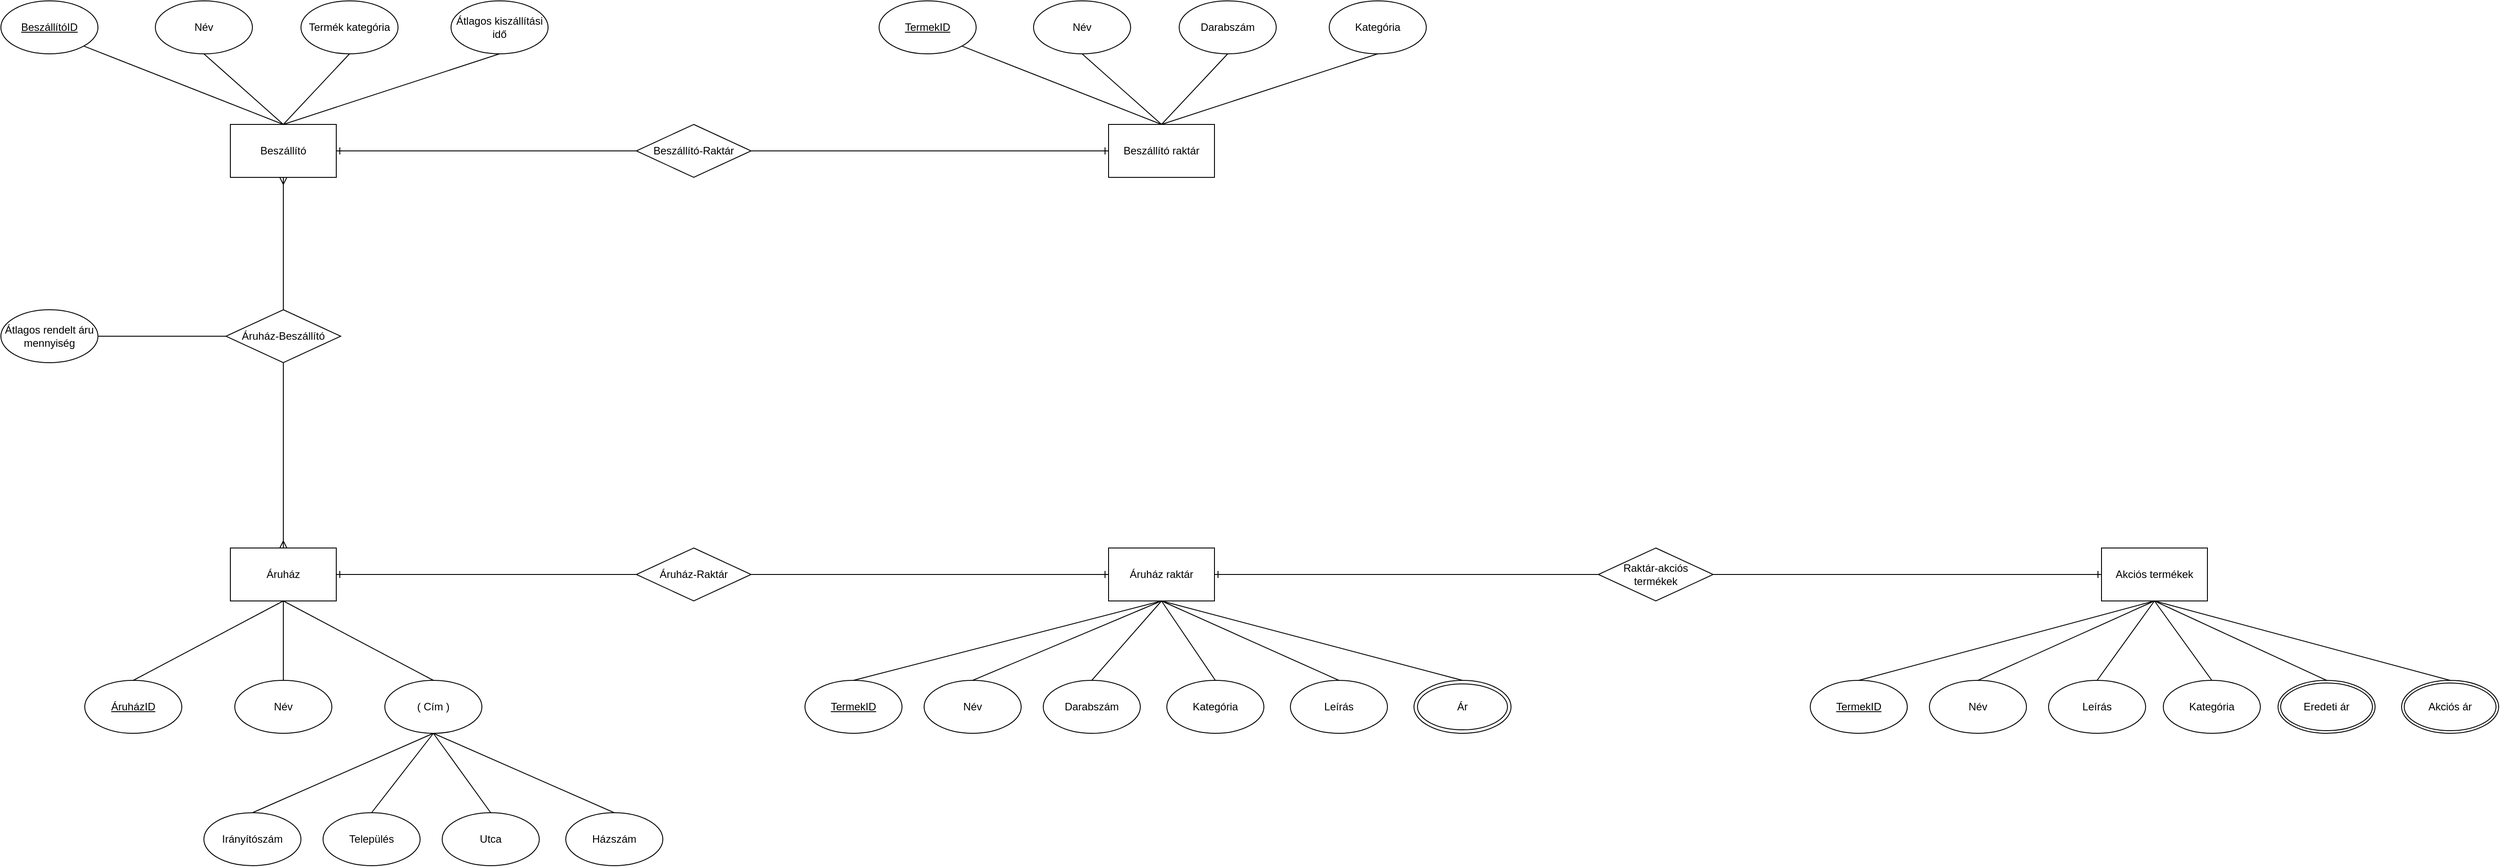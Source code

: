 <mxfile>
    <diagram name="1 oldal" id="Q5TCx1QP_tE8N5OTIBFY">
        <mxGraphModel dx="3037" dy="1375" grid="1" gridSize="10" guides="1" tooltips="1" connect="1" arrows="1" fold="1" page="1" pageScale="1" pageWidth="827" pageHeight="1169" math="0" shadow="0">
            <root>
                <mxCell id="0"/>
                <mxCell id="1" parent="0"/>
                <mxCell id="rX7SXu6Q6zxB0LTTSbbN-1" value="Beszállító" style="rounded=0;whiteSpace=wrap;html=1;" parent="1" vertex="1">
                    <mxGeometry x="190" y="220" width="120" height="60" as="geometry"/>
                </mxCell>
                <mxCell id="rX7SXu6Q6zxB0LTTSbbN-2" value="&lt;u&gt;BeszállítóID&lt;/u&gt;" style="ellipse;whiteSpace=wrap;html=1;" parent="1" vertex="1">
                    <mxGeometry x="-70" y="80" width="110" height="60" as="geometry"/>
                </mxCell>
                <mxCell id="rX7SXu6Q6zxB0LTTSbbN-4" value="" style="endArrow=none;html=1;rounded=0;entryX=1;entryY=1;entryDx=0;entryDy=0;exitX=0.5;exitY=0;exitDx=0;exitDy=0;" parent="1" source="rX7SXu6Q6zxB0LTTSbbN-1" target="rX7SXu6Q6zxB0LTTSbbN-2" edge="1">
                    <mxGeometry width="50" height="50" relative="1" as="geometry">
                        <mxPoint x="230" y="320" as="sourcePoint"/>
                        <mxPoint x="280" y="270" as="targetPoint"/>
                    </mxGeometry>
                </mxCell>
                <mxCell id="rX7SXu6Q6zxB0LTTSbbN-5" value="Név" style="ellipse;whiteSpace=wrap;html=1;" parent="1" vertex="1">
                    <mxGeometry x="105" y="80" width="110" height="60" as="geometry"/>
                </mxCell>
                <mxCell id="rX7SXu6Q6zxB0LTTSbbN-6" value="Termék kategória" style="ellipse;whiteSpace=wrap;html=1;" parent="1" vertex="1">
                    <mxGeometry x="270" y="80" width="110" height="60" as="geometry"/>
                </mxCell>
                <mxCell id="rX7SXu6Q6zxB0LTTSbbN-7" value="Átlagos kiszállítási idő" style="ellipse;whiteSpace=wrap;html=1;" parent="1" vertex="1">
                    <mxGeometry x="440" y="80" width="110" height="60" as="geometry"/>
                </mxCell>
                <mxCell id="rX7SXu6Q6zxB0LTTSbbN-8" value="" style="endArrow=none;html=1;rounded=0;entryX=0.5;entryY=1;entryDx=0;entryDy=0;exitX=0.5;exitY=0;exitDx=0;exitDy=0;" parent="1" source="rX7SXu6Q6zxB0LTTSbbN-1" target="rX7SXu6Q6zxB0LTTSbbN-5" edge="1">
                    <mxGeometry width="50" height="50" relative="1" as="geometry">
                        <mxPoint x="230" y="320" as="sourcePoint"/>
                        <mxPoint x="280" y="270" as="targetPoint"/>
                    </mxGeometry>
                </mxCell>
                <mxCell id="rX7SXu6Q6zxB0LTTSbbN-9" value="" style="endArrow=none;html=1;rounded=0;entryX=0.5;entryY=1;entryDx=0;entryDy=0;exitX=0.5;exitY=0;exitDx=0;exitDy=0;" parent="1" source="rX7SXu6Q6zxB0LTTSbbN-1" target="rX7SXu6Q6zxB0LTTSbbN-6" edge="1">
                    <mxGeometry width="50" height="50" relative="1" as="geometry">
                        <mxPoint x="230" y="320" as="sourcePoint"/>
                        <mxPoint x="280" y="270" as="targetPoint"/>
                    </mxGeometry>
                </mxCell>
                <mxCell id="rX7SXu6Q6zxB0LTTSbbN-10" value="" style="endArrow=none;html=1;rounded=0;entryX=0.5;entryY=1;entryDx=0;entryDy=0;exitX=0.5;exitY=0;exitDx=0;exitDy=0;" parent="1" source="rX7SXu6Q6zxB0LTTSbbN-1" target="rX7SXu6Q6zxB0LTTSbbN-7" edge="1">
                    <mxGeometry width="50" height="50" relative="1" as="geometry">
                        <mxPoint x="230" y="320" as="sourcePoint"/>
                        <mxPoint x="280" y="270" as="targetPoint"/>
                    </mxGeometry>
                </mxCell>
                <mxCell id="rX7SXu6Q6zxB0LTTSbbN-11" value="Beszállító-Raktár" style="rhombus;whiteSpace=wrap;html=1;" parent="1" vertex="1">
                    <mxGeometry x="650" y="220" width="130" height="60" as="geometry"/>
                </mxCell>
                <mxCell id="rX7SXu6Q6zxB0LTTSbbN-13" value="Beszállító raktár" style="rounded=0;whiteSpace=wrap;html=1;" parent="1" vertex="1">
                    <mxGeometry x="1185" y="220" width="120" height="60" as="geometry"/>
                </mxCell>
                <mxCell id="rX7SXu6Q6zxB0LTTSbbN-14" value="&lt;u&gt;TermekID&lt;/u&gt;" style="ellipse;whiteSpace=wrap;html=1;" parent="1" vertex="1">
                    <mxGeometry x="925" y="80" width="110" height="60" as="geometry"/>
                </mxCell>
                <mxCell id="rX7SXu6Q6zxB0LTTSbbN-15" value="" style="endArrow=none;html=1;rounded=0;entryX=1;entryY=1;entryDx=0;entryDy=0;exitX=0.5;exitY=0;exitDx=0;exitDy=0;" parent="1" source="rX7SXu6Q6zxB0LTTSbbN-13" target="rX7SXu6Q6zxB0LTTSbbN-14" edge="1">
                    <mxGeometry width="50" height="50" relative="1" as="geometry">
                        <mxPoint x="1225" y="320" as="sourcePoint"/>
                        <mxPoint x="1275" y="270" as="targetPoint"/>
                    </mxGeometry>
                </mxCell>
                <mxCell id="rX7SXu6Q6zxB0LTTSbbN-16" value="Név" style="ellipse;whiteSpace=wrap;html=1;" parent="1" vertex="1">
                    <mxGeometry x="1100" y="80" width="110" height="60" as="geometry"/>
                </mxCell>
                <mxCell id="rX7SXu6Q6zxB0LTTSbbN-17" value="Darabszám" style="ellipse;whiteSpace=wrap;html=1;" parent="1" vertex="1">
                    <mxGeometry x="1265" y="80" width="110" height="60" as="geometry"/>
                </mxCell>
                <mxCell id="rX7SXu6Q6zxB0LTTSbbN-18" value="Kategória" style="ellipse;whiteSpace=wrap;html=1;" parent="1" vertex="1">
                    <mxGeometry x="1435" y="80" width="110" height="60" as="geometry"/>
                </mxCell>
                <mxCell id="rX7SXu6Q6zxB0LTTSbbN-19" value="" style="endArrow=none;html=1;rounded=0;entryX=0.5;entryY=1;entryDx=0;entryDy=0;exitX=0.5;exitY=0;exitDx=0;exitDy=0;" parent="1" source="rX7SXu6Q6zxB0LTTSbbN-13" target="rX7SXu6Q6zxB0LTTSbbN-16" edge="1">
                    <mxGeometry width="50" height="50" relative="1" as="geometry">
                        <mxPoint x="1225" y="320" as="sourcePoint"/>
                        <mxPoint x="1275" y="270" as="targetPoint"/>
                    </mxGeometry>
                </mxCell>
                <mxCell id="rX7SXu6Q6zxB0LTTSbbN-20" value="" style="endArrow=none;html=1;rounded=0;entryX=0.5;entryY=1;entryDx=0;entryDy=0;exitX=0.5;exitY=0;exitDx=0;exitDy=0;" parent="1" source="rX7SXu6Q6zxB0LTTSbbN-13" target="rX7SXu6Q6zxB0LTTSbbN-17" edge="1">
                    <mxGeometry width="50" height="50" relative="1" as="geometry">
                        <mxPoint x="1225" y="320" as="sourcePoint"/>
                        <mxPoint x="1275" y="270" as="targetPoint"/>
                    </mxGeometry>
                </mxCell>
                <mxCell id="rX7SXu6Q6zxB0LTTSbbN-21" value="" style="endArrow=none;html=1;rounded=0;entryX=0.5;entryY=1;entryDx=0;entryDy=0;exitX=0.5;exitY=0;exitDx=0;exitDy=0;" parent="1" source="rX7SXu6Q6zxB0LTTSbbN-13" target="rX7SXu6Q6zxB0LTTSbbN-18" edge="1">
                    <mxGeometry width="50" height="50" relative="1" as="geometry">
                        <mxPoint x="1225" y="320" as="sourcePoint"/>
                        <mxPoint x="1275" y="270" as="targetPoint"/>
                    </mxGeometry>
                </mxCell>
                <mxCell id="rX7SXu6Q6zxB0LTTSbbN-23" value="Áruház-Beszállító" style="rhombus;whiteSpace=wrap;html=1;" parent="1" vertex="1">
                    <mxGeometry x="185" y="430" width="130" height="60" as="geometry"/>
                </mxCell>
                <mxCell id="rX7SXu6Q6zxB0LTTSbbN-24" value="" style="edgeStyle=entityRelationEdgeStyle;fontSize=12;html=1;endArrow=ERone;endFill=1;rounded=0;entryX=0;entryY=0.5;entryDx=0;entryDy=0;exitX=1;exitY=0.5;exitDx=0;exitDy=0;" parent="1" source="rX7SXu6Q6zxB0LTTSbbN-11" target="rX7SXu6Q6zxB0LTTSbbN-13" edge="1">
                    <mxGeometry width="100" height="100" relative="1" as="geometry">
                        <mxPoint x="600" y="320" as="sourcePoint"/>
                        <mxPoint x="700" y="220" as="targetPoint"/>
                    </mxGeometry>
                </mxCell>
                <mxCell id="rX7SXu6Q6zxB0LTTSbbN-25" value="" style="edgeStyle=entityRelationEdgeStyle;fontSize=12;html=1;endArrow=ERone;endFill=1;rounded=0;entryX=1;entryY=0.5;entryDx=0;entryDy=0;exitX=0;exitY=0.5;exitDx=0;exitDy=0;" parent="1" source="rX7SXu6Q6zxB0LTTSbbN-11" target="rX7SXu6Q6zxB0LTTSbbN-1" edge="1">
                    <mxGeometry width="100" height="100" relative="1" as="geometry">
                        <mxPoint x="600" y="320" as="sourcePoint"/>
                        <mxPoint x="700" y="220" as="targetPoint"/>
                    </mxGeometry>
                </mxCell>
                <mxCell id="rX7SXu6Q6zxB0LTTSbbN-28" value="" style="fontSize=12;html=1;endArrow=ERmany;rounded=0;entryX=0.5;entryY=1;entryDx=0;entryDy=0;exitX=0.5;exitY=0;exitDx=0;exitDy=0;" parent="1" source="rX7SXu6Q6zxB0LTTSbbN-23" target="rX7SXu6Q6zxB0LTTSbbN-1" edge="1">
                    <mxGeometry width="100" height="100" relative="1" as="geometry">
                        <mxPoint x="155" y="470" as="sourcePoint"/>
                        <mxPoint x="260" y="300" as="targetPoint"/>
                    </mxGeometry>
                </mxCell>
                <mxCell id="rX7SXu6Q6zxB0LTTSbbN-30" value="Átlagos rendelt áru mennyiség" style="ellipse;whiteSpace=wrap;html=1;" parent="1" vertex="1">
                    <mxGeometry x="-70" y="430" width="110" height="60" as="geometry"/>
                </mxCell>
                <mxCell id="rX7SXu6Q6zxB0LTTSbbN-31" value="" style="endArrow=none;html=1;rounded=0;exitX=1;exitY=0.5;exitDx=0;exitDy=0;entryX=0;entryY=0.5;entryDx=0;entryDy=0;" parent="1" source="rX7SXu6Q6zxB0LTTSbbN-30" target="rX7SXu6Q6zxB0LTTSbbN-23" edge="1">
                    <mxGeometry relative="1" as="geometry">
                        <mxPoint x="110" y="390" as="sourcePoint"/>
                        <mxPoint x="270" y="390" as="targetPoint"/>
                    </mxGeometry>
                </mxCell>
                <mxCell id="rX7SXu6Q6zxB0LTTSbbN-32" value="Áruház" style="rounded=0;whiteSpace=wrap;html=1;" parent="1" vertex="1">
                    <mxGeometry x="190" y="700" width="120" height="60" as="geometry"/>
                </mxCell>
                <mxCell id="rX7SXu6Q6zxB0LTTSbbN-33" value="&lt;u&gt;ÁruházID&lt;/u&gt;" style="ellipse;whiteSpace=wrap;html=1;" parent="1" vertex="1">
                    <mxGeometry x="25" y="850" width="110" height="60" as="geometry"/>
                </mxCell>
                <mxCell id="rX7SXu6Q6zxB0LTTSbbN-35" value="Név" style="ellipse;whiteSpace=wrap;html=1;" parent="1" vertex="1">
                    <mxGeometry x="195" y="850" width="110" height="60" as="geometry"/>
                </mxCell>
                <mxCell id="rX7SXu6Q6zxB0LTTSbbN-36" value="( Cím )" style="ellipse;whiteSpace=wrap;html=1;" parent="1" vertex="1">
                    <mxGeometry x="365" y="850" width="110" height="60" as="geometry"/>
                </mxCell>
                <mxCell id="rX7SXu6Q6zxB0LTTSbbN-42" value="" style="fontSize=12;html=1;endArrow=ERmany;rounded=0;exitX=0.5;exitY=1;exitDx=0;exitDy=0;entryX=0.5;entryY=0;entryDx=0;entryDy=0;" parent="1" source="rX7SXu6Q6zxB0LTTSbbN-23" target="rX7SXu6Q6zxB0LTTSbbN-32" edge="1">
                    <mxGeometry width="100" height="100" relative="1" as="geometry">
                        <mxPoint x="280" y="630" as="sourcePoint"/>
                        <mxPoint x="380" y="530" as="targetPoint"/>
                    </mxGeometry>
                </mxCell>
                <mxCell id="rX7SXu6Q6zxB0LTTSbbN-43" value="" style="endArrow=none;html=1;rounded=0;exitX=0.5;exitY=0;exitDx=0;exitDy=0;entryX=0.5;entryY=1;entryDx=0;entryDy=0;" parent="1" source="rX7SXu6Q6zxB0LTTSbbN-33" target="rX7SXu6Q6zxB0LTTSbbN-32" edge="1">
                    <mxGeometry relative="1" as="geometry">
                        <mxPoint x="250" y="580" as="sourcePoint"/>
                        <mxPoint x="410" y="580" as="targetPoint"/>
                    </mxGeometry>
                </mxCell>
                <mxCell id="rX7SXu6Q6zxB0LTTSbbN-44" value="" style="endArrow=none;html=1;rounded=0;exitX=0.5;exitY=0;exitDx=0;exitDy=0;entryX=0.5;entryY=1;entryDx=0;entryDy=0;" parent="1" source="rX7SXu6Q6zxB0LTTSbbN-35" target="rX7SXu6Q6zxB0LTTSbbN-32" edge="1">
                    <mxGeometry relative="1" as="geometry">
                        <mxPoint x="250" y="580" as="sourcePoint"/>
                        <mxPoint x="410" y="580" as="targetPoint"/>
                    </mxGeometry>
                </mxCell>
                <mxCell id="rX7SXu6Q6zxB0LTTSbbN-45" value="" style="endArrow=none;html=1;rounded=0;entryX=0.5;entryY=0;entryDx=0;entryDy=0;exitX=0.5;exitY=1;exitDx=0;exitDy=0;" parent="1" source="rX7SXu6Q6zxB0LTTSbbN-32" target="rX7SXu6Q6zxB0LTTSbbN-36" edge="1">
                    <mxGeometry relative="1" as="geometry">
                        <mxPoint x="250" y="580" as="sourcePoint"/>
                        <mxPoint x="410" y="580" as="targetPoint"/>
                    </mxGeometry>
                </mxCell>
                <mxCell id="rX7SXu6Q6zxB0LTTSbbN-46" value="Irányítószám" style="ellipse;whiteSpace=wrap;html=1;" parent="1" vertex="1">
                    <mxGeometry x="160" y="1000" width="110" height="60" as="geometry"/>
                </mxCell>
                <mxCell id="rX7SXu6Q6zxB0LTTSbbN-47" value="Házszám" style="ellipse;whiteSpace=wrap;html=1;" parent="1" vertex="1">
                    <mxGeometry x="570" y="1000" width="110" height="60" as="geometry"/>
                </mxCell>
                <mxCell id="rX7SXu6Q6zxB0LTTSbbN-48" value="Utca" style="ellipse;whiteSpace=wrap;html=1;" parent="1" vertex="1">
                    <mxGeometry x="430" y="1000" width="110" height="60" as="geometry"/>
                </mxCell>
                <mxCell id="rX7SXu6Q6zxB0LTTSbbN-49" value="Település" style="ellipse;whiteSpace=wrap;html=1;" parent="1" vertex="1">
                    <mxGeometry x="295" y="1000" width="110" height="60" as="geometry"/>
                </mxCell>
                <mxCell id="rX7SXu6Q6zxB0LTTSbbN-50" value="" style="endArrow=none;html=1;rounded=0;exitX=0.5;exitY=0;exitDx=0;exitDy=0;entryX=0.5;entryY=1;entryDx=0;entryDy=0;" parent="1" source="rX7SXu6Q6zxB0LTTSbbN-46" target="rX7SXu6Q6zxB0LTTSbbN-36" edge="1">
                    <mxGeometry relative="1" as="geometry">
                        <mxPoint x="470" y="760" as="sourcePoint"/>
                        <mxPoint x="630" y="760" as="targetPoint"/>
                    </mxGeometry>
                </mxCell>
                <mxCell id="rX7SXu6Q6zxB0LTTSbbN-51" value="" style="endArrow=none;html=1;rounded=0;exitX=0.5;exitY=0;exitDx=0;exitDy=0;entryX=0.5;entryY=1;entryDx=0;entryDy=0;" parent="1" source="rX7SXu6Q6zxB0LTTSbbN-49" target="rX7SXu6Q6zxB0LTTSbbN-36" edge="1">
                    <mxGeometry relative="1" as="geometry">
                        <mxPoint x="470" y="760" as="sourcePoint"/>
                        <mxPoint x="630" y="760" as="targetPoint"/>
                    </mxGeometry>
                </mxCell>
                <mxCell id="rX7SXu6Q6zxB0LTTSbbN-52" value="" style="endArrow=none;html=1;rounded=0;exitX=0.5;exitY=0;exitDx=0;exitDy=0;entryX=0.5;entryY=1;entryDx=0;entryDy=0;" parent="1" source="rX7SXu6Q6zxB0LTTSbbN-48" target="rX7SXu6Q6zxB0LTTSbbN-36" edge="1">
                    <mxGeometry relative="1" as="geometry">
                        <mxPoint x="470" y="760" as="sourcePoint"/>
                        <mxPoint x="430" y="950" as="targetPoint"/>
                    </mxGeometry>
                </mxCell>
                <mxCell id="rX7SXu6Q6zxB0LTTSbbN-53" value="" style="endArrow=none;html=1;rounded=0;exitX=0.5;exitY=0;exitDx=0;exitDy=0;entryX=0.5;entryY=1;entryDx=0;entryDy=0;" parent="1" source="rX7SXu6Q6zxB0LTTSbbN-47" target="rX7SXu6Q6zxB0LTTSbbN-36" edge="1">
                    <mxGeometry relative="1" as="geometry">
                        <mxPoint x="470" y="760" as="sourcePoint"/>
                        <mxPoint x="630" y="760" as="targetPoint"/>
                    </mxGeometry>
                </mxCell>
                <mxCell id="rX7SXu6Q6zxB0LTTSbbN-54" value="Áruház-Raktár" style="rhombus;whiteSpace=wrap;html=1;" parent="1" vertex="1">
                    <mxGeometry x="650" y="700" width="130" height="60" as="geometry"/>
                </mxCell>
                <mxCell id="rX7SXu6Q6zxB0LTTSbbN-55" value="Áruház raktár" style="rounded=0;whiteSpace=wrap;html=1;" parent="1" vertex="1">
                    <mxGeometry x="1185" y="700" width="120" height="60" as="geometry"/>
                </mxCell>
                <mxCell id="rX7SXu6Q6zxB0LTTSbbN-56" value="" style="edgeStyle=entityRelationEdgeStyle;fontSize=12;html=1;endArrow=ERone;endFill=1;rounded=0;entryX=1;entryY=0.5;entryDx=0;entryDy=0;exitX=0;exitY=0.5;exitDx=0;exitDy=0;" parent="1" source="rX7SXu6Q6zxB0LTTSbbN-54" target="rX7SXu6Q6zxB0LTTSbbN-32" edge="1">
                    <mxGeometry width="100" height="100" relative="1" as="geometry">
                        <mxPoint x="620" y="620" as="sourcePoint"/>
                        <mxPoint x="720" y="520" as="targetPoint"/>
                    </mxGeometry>
                </mxCell>
                <mxCell id="rX7SXu6Q6zxB0LTTSbbN-57" value="" style="edgeStyle=entityRelationEdgeStyle;fontSize=12;html=1;endArrow=ERone;endFill=1;rounded=0;exitX=1;exitY=0.5;exitDx=0;exitDy=0;entryX=0;entryY=0.5;entryDx=0;entryDy=0;" parent="1" source="rX7SXu6Q6zxB0LTTSbbN-54" target="rX7SXu6Q6zxB0LTTSbbN-55" edge="1">
                    <mxGeometry width="100" height="100" relative="1" as="geometry">
                        <mxPoint x="620" y="620" as="sourcePoint"/>
                        <mxPoint x="720" y="520" as="targetPoint"/>
                    </mxGeometry>
                </mxCell>
                <mxCell id="rX7SXu6Q6zxB0LTTSbbN-58" value="&lt;u&gt;TermekID&lt;/u&gt;" style="ellipse;whiteSpace=wrap;html=1;" parent="1" vertex="1">
                    <mxGeometry x="841" y="850" width="110" height="60" as="geometry"/>
                </mxCell>
                <mxCell id="rX7SXu6Q6zxB0LTTSbbN-59" value="Név" style="ellipse;whiteSpace=wrap;html=1;" parent="1" vertex="1">
                    <mxGeometry x="976" y="850" width="110" height="60" as="geometry"/>
                </mxCell>
                <mxCell id="rX7SXu6Q6zxB0LTTSbbN-60" value="Darabszám" style="ellipse;whiteSpace=wrap;html=1;" parent="1" vertex="1">
                    <mxGeometry x="1111" y="850" width="110" height="60" as="geometry"/>
                </mxCell>
                <mxCell id="rX7SXu6Q6zxB0LTTSbbN-61" value="Kategória" style="ellipse;whiteSpace=wrap;html=1;" parent="1" vertex="1">
                    <mxGeometry x="1251" y="850" width="110" height="60" as="geometry"/>
                </mxCell>
                <mxCell id="rX7SXu6Q6zxB0LTTSbbN-63" value="Leírás" style="ellipse;whiteSpace=wrap;html=1;" parent="1" vertex="1">
                    <mxGeometry x="1391" y="850" width="110" height="60" as="geometry"/>
                </mxCell>
                <mxCell id="rX7SXu6Q6zxB0LTTSbbN-65" value="Ár" style="ellipse;shape=doubleEllipse;whiteSpace=wrap;html=1;" parent="1" vertex="1">
                    <mxGeometry x="1531" y="850" width="110" height="60" as="geometry"/>
                </mxCell>
                <mxCell id="rX7SXu6Q6zxB0LTTSbbN-66" value="" style="endArrow=none;html=1;rounded=0;exitX=0.5;exitY=0;exitDx=0;exitDy=0;entryX=0.5;entryY=1;entryDx=0;entryDy=0;" parent="1" source="rX7SXu6Q6zxB0LTTSbbN-58" target="rX7SXu6Q6zxB0LTTSbbN-55" edge="1">
                    <mxGeometry relative="1" as="geometry">
                        <mxPoint x="980" y="700" as="sourcePoint"/>
                        <mxPoint x="1140" y="700" as="targetPoint"/>
                    </mxGeometry>
                </mxCell>
                <mxCell id="rX7SXu6Q6zxB0LTTSbbN-67" value="" style="endArrow=none;html=1;rounded=0;exitX=0.5;exitY=0;exitDx=0;exitDy=0;entryX=0.5;entryY=1;entryDx=0;entryDy=0;" parent="1" source="rX7SXu6Q6zxB0LTTSbbN-59" target="rX7SXu6Q6zxB0LTTSbbN-55" edge="1">
                    <mxGeometry relative="1" as="geometry">
                        <mxPoint x="980" y="700" as="sourcePoint"/>
                        <mxPoint x="1140" y="700" as="targetPoint"/>
                    </mxGeometry>
                </mxCell>
                <mxCell id="rX7SXu6Q6zxB0LTTSbbN-68" value="" style="endArrow=none;html=1;rounded=0;exitX=0.5;exitY=0;exitDx=0;exitDy=0;entryX=0.5;entryY=1;entryDx=0;entryDy=0;" parent="1" source="rX7SXu6Q6zxB0LTTSbbN-60" target="rX7SXu6Q6zxB0LTTSbbN-55" edge="1">
                    <mxGeometry relative="1" as="geometry">
                        <mxPoint x="980" y="700" as="sourcePoint"/>
                        <mxPoint x="1140" y="700" as="targetPoint"/>
                    </mxGeometry>
                </mxCell>
                <mxCell id="rX7SXu6Q6zxB0LTTSbbN-69" value="" style="endArrow=none;html=1;rounded=0;exitX=0.5;exitY=0;exitDx=0;exitDy=0;entryX=0.5;entryY=1;entryDx=0;entryDy=0;" parent="1" source="rX7SXu6Q6zxB0LTTSbbN-61" target="rX7SXu6Q6zxB0LTTSbbN-55" edge="1">
                    <mxGeometry relative="1" as="geometry">
                        <mxPoint x="980" y="700" as="sourcePoint"/>
                        <mxPoint x="1140" y="700" as="targetPoint"/>
                    </mxGeometry>
                </mxCell>
                <mxCell id="rX7SXu6Q6zxB0LTTSbbN-71" value="" style="endArrow=none;html=1;rounded=0;entryX=0.5;entryY=0;entryDx=0;entryDy=0;exitX=0.5;exitY=1;exitDx=0;exitDy=0;" parent="1" source="rX7SXu6Q6zxB0LTTSbbN-55" target="rX7SXu6Q6zxB0LTTSbbN-63" edge="1">
                    <mxGeometry relative="1" as="geometry">
                        <mxPoint x="980" y="700" as="sourcePoint"/>
                        <mxPoint x="1140" y="700" as="targetPoint"/>
                    </mxGeometry>
                </mxCell>
                <mxCell id="rX7SXu6Q6zxB0LTTSbbN-72" value="" style="endArrow=none;html=1;rounded=0;entryX=0.5;entryY=0;entryDx=0;entryDy=0;exitX=0.5;exitY=1;exitDx=0;exitDy=0;" parent="1" source="rX7SXu6Q6zxB0LTTSbbN-55" target="rX7SXu6Q6zxB0LTTSbbN-65" edge="1">
                    <mxGeometry relative="1" as="geometry">
                        <mxPoint x="1180" y="730" as="sourcePoint"/>
                        <mxPoint x="1140" y="700" as="targetPoint"/>
                    </mxGeometry>
                </mxCell>
                <mxCell id="rX7SXu6Q6zxB0LTTSbbN-75" value="Raktár-akciós &lt;br&gt;termékek" style="rhombus;whiteSpace=wrap;html=1;" parent="1" vertex="1">
                    <mxGeometry x="1740" y="700" width="130" height="60" as="geometry"/>
                </mxCell>
                <mxCell id="rX7SXu6Q6zxB0LTTSbbN-76" value="" style="edgeStyle=entityRelationEdgeStyle;fontSize=12;html=1;endArrow=ERone;endFill=1;rounded=0;entryX=1;entryY=0.5;entryDx=0;entryDy=0;exitX=0;exitY=0.5;exitDx=0;exitDy=0;" parent="1" source="rX7SXu6Q6zxB0LTTSbbN-75" target="rX7SXu6Q6zxB0LTTSbbN-55" edge="1">
                    <mxGeometry width="100" height="100" relative="1" as="geometry">
                        <mxPoint x="1210" y="510" as="sourcePoint"/>
                        <mxPoint x="1310" y="410" as="targetPoint"/>
                    </mxGeometry>
                </mxCell>
                <mxCell id="rX7SXu6Q6zxB0LTTSbbN-77" value="Akciós termékek" style="rounded=0;whiteSpace=wrap;html=1;" parent="1" vertex="1">
                    <mxGeometry x="2310" y="700" width="120" height="60" as="geometry"/>
                </mxCell>
                <mxCell id="rX7SXu6Q6zxB0LTTSbbN-78" value="" style="edgeStyle=entityRelationEdgeStyle;fontSize=12;html=1;endArrow=ERone;endFill=1;rounded=0;exitX=1;exitY=0.5;exitDx=0;exitDy=0;entryX=0;entryY=0.5;entryDx=0;entryDy=0;" parent="1" source="rX7SXu6Q6zxB0LTTSbbN-75" target="rX7SXu6Q6zxB0LTTSbbN-77" edge="1">
                    <mxGeometry width="100" height="100" relative="1" as="geometry">
                        <mxPoint x="1950" y="630" as="sourcePoint"/>
                        <mxPoint x="2050" y="530" as="targetPoint"/>
                    </mxGeometry>
                </mxCell>
                <mxCell id="rX7SXu6Q6zxB0LTTSbbN-79" value="&lt;u&gt;TermekID&lt;/u&gt;" style="ellipse;whiteSpace=wrap;html=1;" parent="1" vertex="1">
                    <mxGeometry x="1980" y="850" width="110" height="60" as="geometry"/>
                </mxCell>
                <mxCell id="rX7SXu6Q6zxB0LTTSbbN-80" value="Név" style="ellipse;whiteSpace=wrap;html=1;" parent="1" vertex="1">
                    <mxGeometry x="2115" y="850" width="110" height="60" as="geometry"/>
                </mxCell>
                <mxCell id="rX7SXu6Q6zxB0LTTSbbN-81" value="Leírás" style="ellipse;whiteSpace=wrap;html=1;" parent="1" vertex="1">
                    <mxGeometry x="2250" y="850" width="110" height="60" as="geometry"/>
                </mxCell>
                <mxCell id="rX7SXu6Q6zxB0LTTSbbN-82" value="Kategória" style="ellipse;whiteSpace=wrap;html=1;" parent="1" vertex="1">
                    <mxGeometry x="2380" y="850" width="110" height="60" as="geometry"/>
                </mxCell>
                <mxCell id="rX7SXu6Q6zxB0LTTSbbN-84" value="Eredeti ár" style="ellipse;shape=doubleEllipse;margin=3;whiteSpace=wrap;html=1;align=center;" parent="1" vertex="1">
                    <mxGeometry x="2510" y="850" width="110" height="60" as="geometry"/>
                </mxCell>
                <mxCell id="rX7SXu6Q6zxB0LTTSbbN-85" value="Akciós ár" style="ellipse;shape=doubleEllipse;margin=3;whiteSpace=wrap;html=1;align=center;" parent="1" vertex="1">
                    <mxGeometry x="2650" y="850" width="110" height="60" as="geometry"/>
                </mxCell>
                <mxCell id="rX7SXu6Q6zxB0LTTSbbN-87" value="" style="endArrow=none;html=1;rounded=0;exitX=0.5;exitY=0;exitDx=0;exitDy=0;entryX=0.5;entryY=1;entryDx=0;entryDy=0;" parent="1" source="rX7SXu6Q6zxB0LTTSbbN-79" target="rX7SXu6Q6zxB0LTTSbbN-77" edge="1">
                    <mxGeometry relative="1" as="geometry">
                        <mxPoint x="2270" y="600" as="sourcePoint"/>
                        <mxPoint x="2430" y="600" as="targetPoint"/>
                    </mxGeometry>
                </mxCell>
                <mxCell id="rX7SXu6Q6zxB0LTTSbbN-88" value="" style="endArrow=none;html=1;rounded=0;exitX=0.5;exitY=0;exitDx=0;exitDy=0;entryX=0.5;entryY=1;entryDx=0;entryDy=0;" parent="1" source="rX7SXu6Q6zxB0LTTSbbN-80" target="rX7SXu6Q6zxB0LTTSbbN-77" edge="1">
                    <mxGeometry relative="1" as="geometry">
                        <mxPoint x="2270" y="600" as="sourcePoint"/>
                        <mxPoint x="2430" y="600" as="targetPoint"/>
                    </mxGeometry>
                </mxCell>
                <mxCell id="rX7SXu6Q6zxB0LTTSbbN-89" value="" style="endArrow=none;html=1;rounded=0;exitX=0.5;exitY=0;exitDx=0;exitDy=0;entryX=0.5;entryY=1;entryDx=0;entryDy=0;" parent="1" source="rX7SXu6Q6zxB0LTTSbbN-81" target="rX7SXu6Q6zxB0LTTSbbN-77" edge="1">
                    <mxGeometry relative="1" as="geometry">
                        <mxPoint x="2270" y="600" as="sourcePoint"/>
                        <mxPoint x="2430" y="600" as="targetPoint"/>
                    </mxGeometry>
                </mxCell>
                <mxCell id="rX7SXu6Q6zxB0LTTSbbN-90" value="" style="endArrow=none;html=1;rounded=0;exitX=0.5;exitY=0;exitDx=0;exitDy=0;entryX=0.5;entryY=1;entryDx=0;entryDy=0;" parent="1" source="rX7SXu6Q6zxB0LTTSbbN-82" target="rX7SXu6Q6zxB0LTTSbbN-77" edge="1">
                    <mxGeometry relative="1" as="geometry">
                        <mxPoint x="2270" y="600" as="sourcePoint"/>
                        <mxPoint x="2460" y="770" as="targetPoint"/>
                    </mxGeometry>
                </mxCell>
                <mxCell id="rX7SXu6Q6zxB0LTTSbbN-91" value="" style="endArrow=none;html=1;rounded=0;exitX=0.5;exitY=0;exitDx=0;exitDy=0;entryX=0.5;entryY=1;entryDx=0;entryDy=0;" parent="1" source="rX7SXu6Q6zxB0LTTSbbN-84" target="rX7SXu6Q6zxB0LTTSbbN-77" edge="1">
                    <mxGeometry relative="1" as="geometry">
                        <mxPoint x="2270" y="600" as="sourcePoint"/>
                        <mxPoint x="2430" y="600" as="targetPoint"/>
                    </mxGeometry>
                </mxCell>
                <mxCell id="rX7SXu6Q6zxB0LTTSbbN-92" value="" style="endArrow=none;html=1;rounded=0;entryX=0.5;entryY=0;entryDx=0;entryDy=0;exitX=0.5;exitY=1;exitDx=0;exitDy=0;" parent="1" source="rX7SXu6Q6zxB0LTTSbbN-77" target="rX7SXu6Q6zxB0LTTSbbN-85" edge="1">
                    <mxGeometry relative="1" as="geometry">
                        <mxPoint x="2270" y="600" as="sourcePoint"/>
                        <mxPoint x="2430" y="600" as="targetPoint"/>
                    </mxGeometry>
                </mxCell>
            </root>
        </mxGraphModel>
    </diagram>
</mxfile>